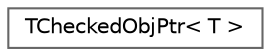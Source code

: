 digraph "Graphical Class Hierarchy"
{
 // INTERACTIVE_SVG=YES
 // LATEX_PDF_SIZE
  bgcolor="transparent";
  edge [fontname=Helvetica,fontsize=10,labelfontname=Helvetica,labelfontsize=10];
  node [fontname=Helvetica,fontsize=10,shape=box,height=0.2,width=0.4];
  rankdir="LR";
  Node0 [id="Node000000",label="TCheckedObjPtr\< T \>",height=0.2,width=0.4,color="grey40", fillcolor="white", style="filled",URL="$d7/d81/classTCheckedObjPtr.html",tooltip="TCheckedObjPtr."];
}
